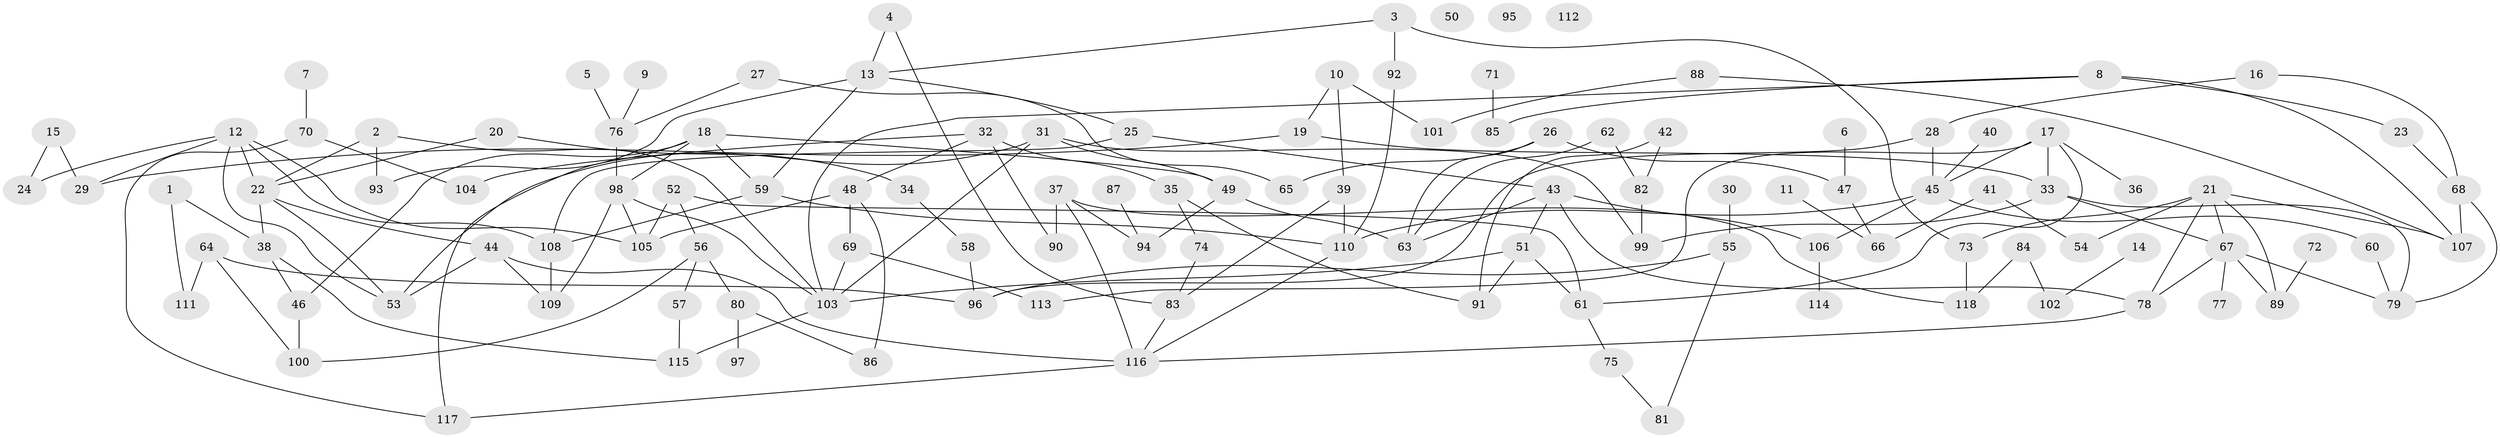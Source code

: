 // Generated by graph-tools (version 1.1) at 2025/25/03/09/25 03:25:19]
// undirected, 118 vertices, 171 edges
graph export_dot {
graph [start="1"]
  node [color=gray90,style=filled];
  1;
  2;
  3;
  4;
  5;
  6;
  7;
  8;
  9;
  10;
  11;
  12;
  13;
  14;
  15;
  16;
  17;
  18;
  19;
  20;
  21;
  22;
  23;
  24;
  25;
  26;
  27;
  28;
  29;
  30;
  31;
  32;
  33;
  34;
  35;
  36;
  37;
  38;
  39;
  40;
  41;
  42;
  43;
  44;
  45;
  46;
  47;
  48;
  49;
  50;
  51;
  52;
  53;
  54;
  55;
  56;
  57;
  58;
  59;
  60;
  61;
  62;
  63;
  64;
  65;
  66;
  67;
  68;
  69;
  70;
  71;
  72;
  73;
  74;
  75;
  76;
  77;
  78;
  79;
  80;
  81;
  82;
  83;
  84;
  85;
  86;
  87;
  88;
  89;
  90;
  91;
  92;
  93;
  94;
  95;
  96;
  97;
  98;
  99;
  100;
  101;
  102;
  103;
  104;
  105;
  106;
  107;
  108;
  109;
  110;
  111;
  112;
  113;
  114;
  115;
  116;
  117;
  118;
  1 -- 38;
  1 -- 111;
  2 -- 22;
  2 -- 93;
  2 -- 103;
  3 -- 13;
  3 -- 73;
  3 -- 92;
  4 -- 13;
  4 -- 83;
  5 -- 76;
  6 -- 47;
  7 -- 70;
  8 -- 23;
  8 -- 85;
  8 -- 103;
  8 -- 107;
  9 -- 76;
  10 -- 19;
  10 -- 39;
  10 -- 101;
  11 -- 66;
  12 -- 22;
  12 -- 24;
  12 -- 29;
  12 -- 53;
  12 -- 105;
  12 -- 108;
  13 -- 25;
  13 -- 59;
  13 -- 93;
  14 -- 102;
  15 -- 24;
  15 -- 29;
  16 -- 28;
  16 -- 68;
  17 -- 33;
  17 -- 36;
  17 -- 45;
  17 -- 61;
  17 -- 113;
  18 -- 46;
  18 -- 49;
  18 -- 59;
  18 -- 98;
  18 -- 117;
  19 -- 29;
  19 -- 33;
  20 -- 22;
  20 -- 34;
  21 -- 54;
  21 -- 67;
  21 -- 73;
  21 -- 78;
  21 -- 89;
  21 -- 107;
  22 -- 38;
  22 -- 44;
  22 -- 53;
  23 -- 68;
  25 -- 43;
  25 -- 108;
  26 -- 47;
  26 -- 63;
  26 -- 65;
  27 -- 65;
  27 -- 76;
  28 -- 45;
  28 -- 96;
  30 -- 55;
  31 -- 49;
  31 -- 53;
  31 -- 99;
  31 -- 103;
  32 -- 35;
  32 -- 48;
  32 -- 90;
  32 -- 104;
  33 -- 67;
  33 -- 79;
  33 -- 99;
  34 -- 58;
  35 -- 74;
  35 -- 91;
  37 -- 90;
  37 -- 94;
  37 -- 116;
  37 -- 118;
  38 -- 46;
  38 -- 115;
  39 -- 83;
  39 -- 110;
  40 -- 45;
  41 -- 54;
  41 -- 66;
  42 -- 82;
  42 -- 91;
  43 -- 51;
  43 -- 63;
  43 -- 78;
  43 -- 106;
  44 -- 53;
  44 -- 109;
  44 -- 116;
  45 -- 60;
  45 -- 106;
  45 -- 110;
  46 -- 100;
  47 -- 66;
  48 -- 69;
  48 -- 86;
  48 -- 105;
  49 -- 63;
  49 -- 94;
  51 -- 61;
  51 -- 91;
  51 -- 103;
  52 -- 56;
  52 -- 61;
  52 -- 105;
  55 -- 81;
  55 -- 96;
  56 -- 57;
  56 -- 80;
  56 -- 100;
  57 -- 115;
  58 -- 96;
  59 -- 108;
  59 -- 110;
  60 -- 79;
  61 -- 75;
  62 -- 63;
  62 -- 82;
  64 -- 96;
  64 -- 100;
  64 -- 111;
  67 -- 77;
  67 -- 78;
  67 -- 79;
  67 -- 89;
  68 -- 79;
  68 -- 107;
  69 -- 103;
  69 -- 113;
  70 -- 104;
  70 -- 117;
  71 -- 85;
  72 -- 89;
  73 -- 118;
  74 -- 83;
  75 -- 81;
  76 -- 98;
  78 -- 116;
  80 -- 86;
  80 -- 97;
  82 -- 99;
  83 -- 116;
  84 -- 102;
  84 -- 118;
  87 -- 94;
  88 -- 101;
  88 -- 107;
  92 -- 110;
  98 -- 103;
  98 -- 105;
  98 -- 109;
  103 -- 115;
  106 -- 114;
  108 -- 109;
  110 -- 116;
  116 -- 117;
}
